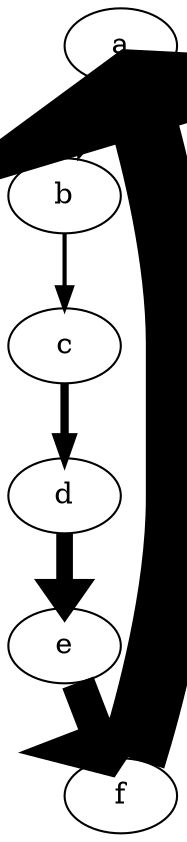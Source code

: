 digraph grow1 {
  a -> b
  b -> c [penwidth=2]
  c -> d [penwidth=4]
  d -> e [penwidth=8]
  e -> f [penwidth=16]
  f -> a [penwidth=32]
}
